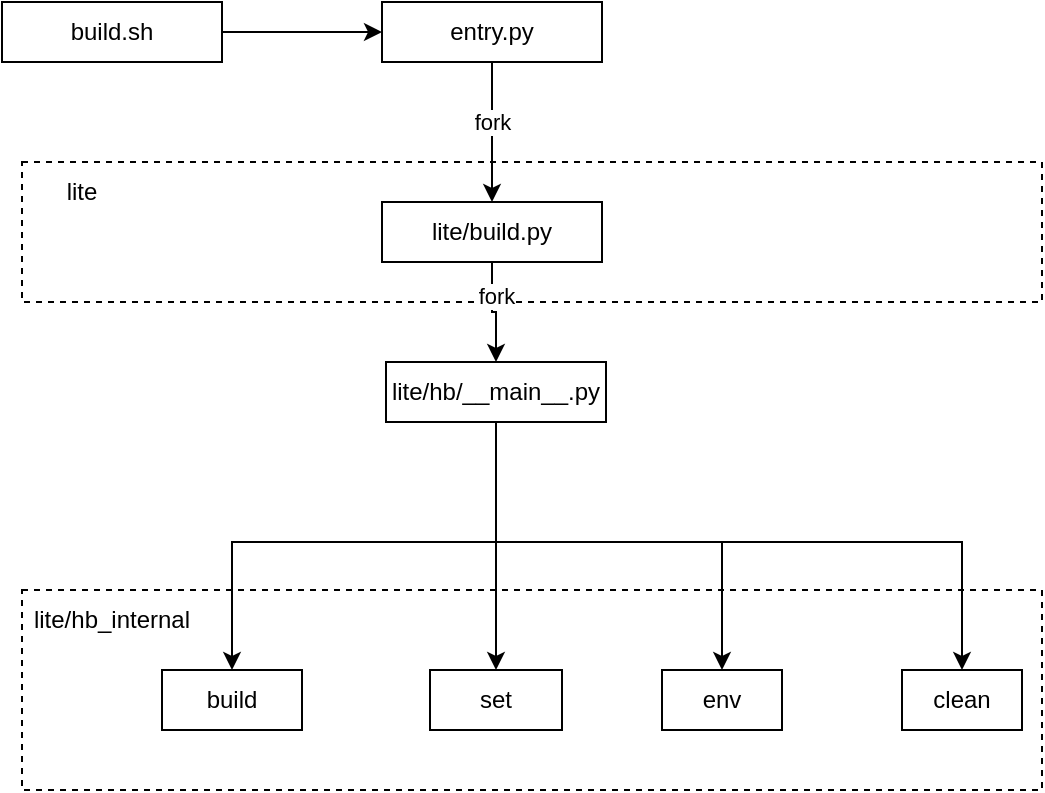 <mxfile version="20.0.4" type="github">
  <diagram id="GFBi86Y5M8hVDYYg-J3f" name="Page-1">
    <mxGraphModel dx="1422" dy="762" grid="1" gridSize="10" guides="1" tooltips="1" connect="1" arrows="1" fold="1" page="1" pageScale="1" pageWidth="827" pageHeight="1169" math="0" shadow="0">
      <root>
        <mxCell id="0" />
        <mxCell id="1" parent="0" />
        <mxCell id="FEH4WWXBPxlkjgHYf7Cm-22" value="" style="rounded=0;whiteSpace=wrap;html=1;dashed=1;" vertex="1" parent="1">
          <mxGeometry x="80" y="454" width="510" height="100" as="geometry" />
        </mxCell>
        <mxCell id="FEH4WWXBPxlkjgHYf7Cm-12" value="" style="rounded=0;whiteSpace=wrap;html=1;dashed=1;" vertex="1" parent="1">
          <mxGeometry x="80" y="240" width="510" height="70" as="geometry" />
        </mxCell>
        <mxCell id="FEH4WWXBPxlkjgHYf7Cm-3" value="" style="edgeStyle=orthogonalEdgeStyle;rounded=0;orthogonalLoop=1;jettySize=auto;html=1;" edge="1" parent="1" source="FEH4WWXBPxlkjgHYf7Cm-1" target="FEH4WWXBPxlkjgHYf7Cm-2">
          <mxGeometry relative="1" as="geometry" />
        </mxCell>
        <mxCell id="FEH4WWXBPxlkjgHYf7Cm-1" value="build.sh" style="rounded=0;whiteSpace=wrap;html=1;" vertex="1" parent="1">
          <mxGeometry x="70" y="160" width="110" height="30" as="geometry" />
        </mxCell>
        <mxCell id="FEH4WWXBPxlkjgHYf7Cm-5" value="" style="edgeStyle=orthogonalEdgeStyle;rounded=0;orthogonalLoop=1;jettySize=auto;html=1;" edge="1" parent="1" source="FEH4WWXBPxlkjgHYf7Cm-2" target="FEH4WWXBPxlkjgHYf7Cm-4">
          <mxGeometry relative="1" as="geometry" />
        </mxCell>
        <mxCell id="FEH4WWXBPxlkjgHYf7Cm-6" value="fork" style="edgeLabel;html=1;align=center;verticalAlign=middle;resizable=0;points=[];" vertex="1" connectable="0" parent="FEH4WWXBPxlkjgHYf7Cm-5">
          <mxGeometry x="0.25" y="3" relative="1" as="geometry">
            <mxPoint x="-3" y="-14" as="offset" />
          </mxGeometry>
        </mxCell>
        <mxCell id="FEH4WWXBPxlkjgHYf7Cm-2" value="entry.py" style="rounded=0;whiteSpace=wrap;html=1;" vertex="1" parent="1">
          <mxGeometry x="260" y="160" width="110" height="30" as="geometry" />
        </mxCell>
        <mxCell id="FEH4WWXBPxlkjgHYf7Cm-8" value="" style="edgeStyle=orthogonalEdgeStyle;rounded=0;orthogonalLoop=1;jettySize=auto;html=1;startArrow=none;" edge="1" parent="1" target="FEH4WWXBPxlkjgHYf7Cm-7">
          <mxGeometry relative="1" as="geometry">
            <mxPoint x="315" y="340" as="sourcePoint" />
          </mxGeometry>
        </mxCell>
        <mxCell id="FEH4WWXBPxlkjgHYf7Cm-4" value="lite/build.py" style="rounded=0;whiteSpace=wrap;html=1;" vertex="1" parent="1">
          <mxGeometry x="260" y="260" width="110" height="30" as="geometry" />
        </mxCell>
        <mxCell id="FEH4WWXBPxlkjgHYf7Cm-15" value="" style="edgeStyle=orthogonalEdgeStyle;rounded=0;orthogonalLoop=1;jettySize=auto;html=1;exitX=0.5;exitY=1;exitDx=0;exitDy=0;" edge="1" parent="1" source="FEH4WWXBPxlkjgHYf7Cm-7" target="FEH4WWXBPxlkjgHYf7Cm-14">
          <mxGeometry relative="1" as="geometry">
            <Array as="points">
              <mxPoint x="317" y="430" />
              <mxPoint x="185" y="430" />
            </Array>
          </mxGeometry>
        </mxCell>
        <mxCell id="FEH4WWXBPxlkjgHYf7Cm-19" style="edgeStyle=orthogonalEdgeStyle;rounded=0;orthogonalLoop=1;jettySize=auto;html=1;entryX=0.5;entryY=0;entryDx=0;entryDy=0;exitX=0.5;exitY=1;exitDx=0;exitDy=0;" edge="1" parent="1" source="FEH4WWXBPxlkjgHYf7Cm-7" target="FEH4WWXBPxlkjgHYf7Cm-16">
          <mxGeometry relative="1" as="geometry">
            <Array as="points">
              <mxPoint x="317" y="380" />
              <mxPoint x="317" y="380" />
            </Array>
          </mxGeometry>
        </mxCell>
        <mxCell id="FEH4WWXBPxlkjgHYf7Cm-20" style="edgeStyle=orthogonalEdgeStyle;rounded=0;orthogonalLoop=1;jettySize=auto;html=1;entryX=0.5;entryY=0;entryDx=0;entryDy=0;exitX=0.5;exitY=1;exitDx=0;exitDy=0;" edge="1" parent="1" source="FEH4WWXBPxlkjgHYf7Cm-7" target="FEH4WWXBPxlkjgHYf7Cm-17">
          <mxGeometry relative="1" as="geometry">
            <Array as="points">
              <mxPoint x="317" y="430" />
              <mxPoint x="430" y="430" />
            </Array>
          </mxGeometry>
        </mxCell>
        <mxCell id="FEH4WWXBPxlkjgHYf7Cm-21" style="edgeStyle=orthogonalEdgeStyle;rounded=0;orthogonalLoop=1;jettySize=auto;html=1;entryX=0.5;entryY=0;entryDx=0;entryDy=0;exitX=0.5;exitY=1;exitDx=0;exitDy=0;" edge="1" parent="1" source="FEH4WWXBPxlkjgHYf7Cm-7" target="FEH4WWXBPxlkjgHYf7Cm-18">
          <mxGeometry relative="1" as="geometry">
            <Array as="points">
              <mxPoint x="317" y="430" />
              <mxPoint x="550" y="430" />
            </Array>
          </mxGeometry>
        </mxCell>
        <mxCell id="FEH4WWXBPxlkjgHYf7Cm-7" value="lite/hb/__main__.py" style="rounded=0;whiteSpace=wrap;html=1;" vertex="1" parent="1">
          <mxGeometry x="262" y="340" width="110" height="30" as="geometry" />
        </mxCell>
        <mxCell id="FEH4WWXBPxlkjgHYf7Cm-13" value="lite" style="text;html=1;strokeColor=none;fillColor=none;align=center;verticalAlign=middle;whiteSpace=wrap;rounded=0;" vertex="1" parent="1">
          <mxGeometry x="80" y="240" width="60" height="30" as="geometry" />
        </mxCell>
        <mxCell id="FEH4WWXBPxlkjgHYf7Cm-14" value="build" style="rounded=0;whiteSpace=wrap;html=1;" vertex="1" parent="1">
          <mxGeometry x="150" y="494" width="70" height="30" as="geometry" />
        </mxCell>
        <mxCell id="FEH4WWXBPxlkjgHYf7Cm-16" value="set" style="rounded=0;whiteSpace=wrap;html=1;" vertex="1" parent="1">
          <mxGeometry x="284" y="494" width="66" height="30" as="geometry" />
        </mxCell>
        <mxCell id="FEH4WWXBPxlkjgHYf7Cm-17" value="env" style="rounded=0;whiteSpace=wrap;html=1;" vertex="1" parent="1">
          <mxGeometry x="400" y="494" width="60" height="30" as="geometry" />
        </mxCell>
        <mxCell id="FEH4WWXBPxlkjgHYf7Cm-18" value="clean" style="rounded=0;whiteSpace=wrap;html=1;" vertex="1" parent="1">
          <mxGeometry x="520" y="494" width="60" height="30" as="geometry" />
        </mxCell>
        <mxCell id="FEH4WWXBPxlkjgHYf7Cm-23" value="lite/hb_internal" style="text;html=1;strokeColor=none;fillColor=none;align=center;verticalAlign=middle;whiteSpace=wrap;rounded=0;" vertex="1" parent="1">
          <mxGeometry x="80" y="454" width="90" height="30" as="geometry" />
        </mxCell>
        <mxCell id="FEH4WWXBPxlkjgHYf7Cm-24" value="" style="edgeStyle=orthogonalEdgeStyle;rounded=0;orthogonalLoop=1;jettySize=auto;html=1;exitX=0.5;exitY=1;exitDx=0;exitDy=0;" edge="1" parent="1" source="FEH4WWXBPxlkjgHYf7Cm-4" target="FEH4WWXBPxlkjgHYf7Cm-7">
          <mxGeometry relative="1" as="geometry">
            <mxPoint x="325" y="200" as="sourcePoint" />
            <mxPoint x="325" y="270" as="targetPoint" />
          </mxGeometry>
        </mxCell>
        <mxCell id="FEH4WWXBPxlkjgHYf7Cm-25" value="fork" style="edgeLabel;html=1;align=center;verticalAlign=middle;resizable=0;points=[];" vertex="1" connectable="0" parent="FEH4WWXBPxlkjgHYf7Cm-24">
          <mxGeometry x="0.25" y="3" relative="1" as="geometry">
            <mxPoint x="-3" y="-14" as="offset" />
          </mxGeometry>
        </mxCell>
      </root>
    </mxGraphModel>
  </diagram>
</mxfile>
